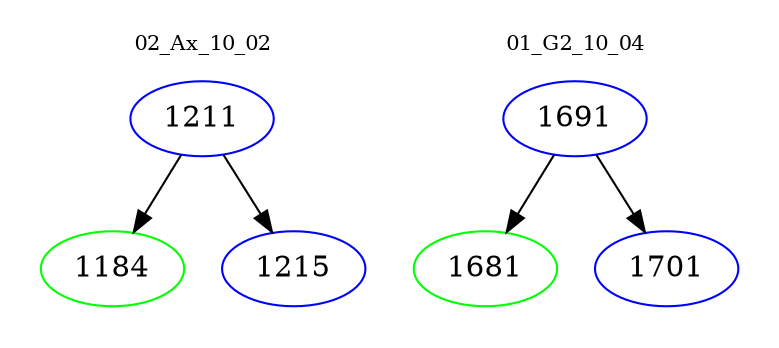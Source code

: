 digraph{
subgraph cluster_0 {
color = white
label = "02_Ax_10_02";
fontsize=10;
T0_1211 [label="1211", color="blue"]
T0_1211 -> T0_1184 [color="black"]
T0_1184 [label="1184", color="green"]
T0_1211 -> T0_1215 [color="black"]
T0_1215 [label="1215", color="blue"]
}
subgraph cluster_1 {
color = white
label = "01_G2_10_04";
fontsize=10;
T1_1691 [label="1691", color="blue"]
T1_1691 -> T1_1681 [color="black"]
T1_1681 [label="1681", color="green"]
T1_1691 -> T1_1701 [color="black"]
T1_1701 [label="1701", color="blue"]
}
}
